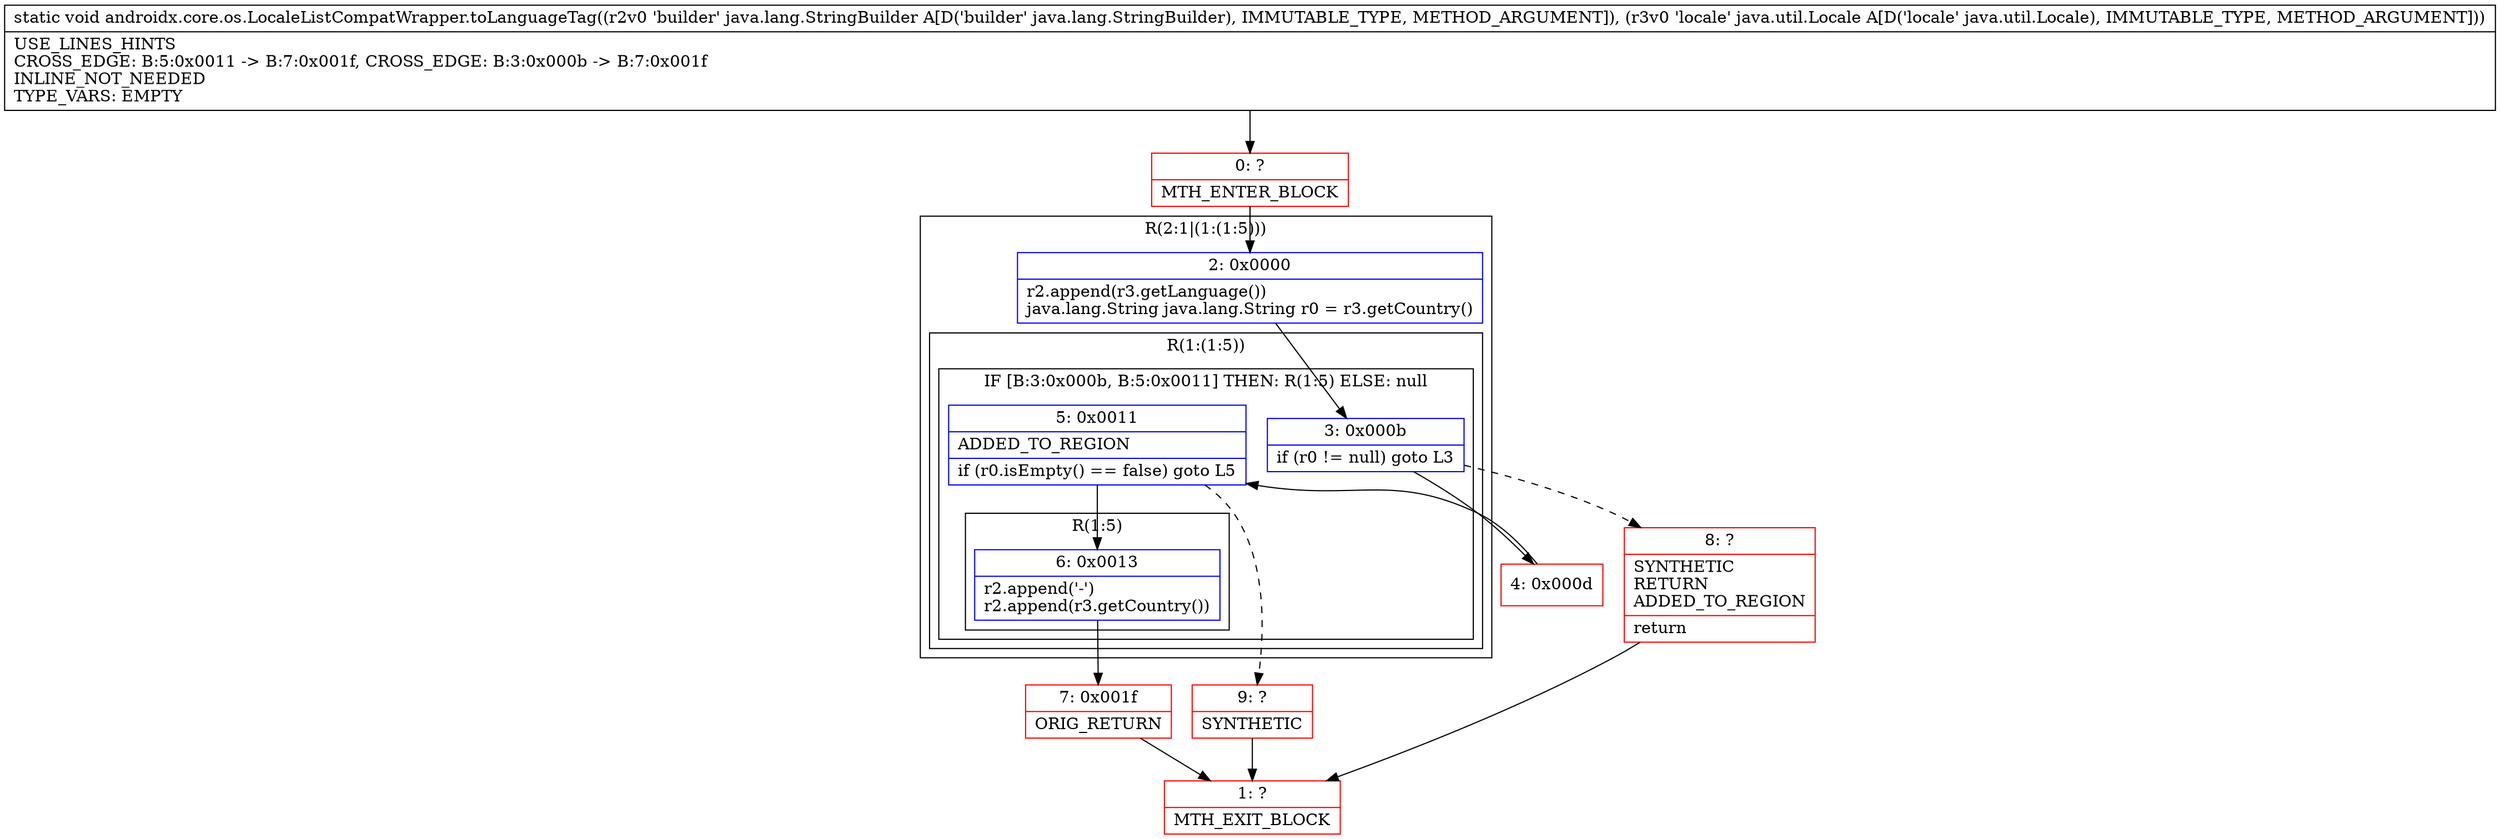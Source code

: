 digraph "CFG forandroidx.core.os.LocaleListCompatWrapper.toLanguageTag(Ljava\/lang\/StringBuilder;Ljava\/util\/Locale;)V" {
subgraph cluster_Region_879771158 {
label = "R(2:1|(1:(1:5)))";
node [shape=record,color=blue];
Node_2 [shape=record,label="{2\:\ 0x0000|r2.append(r3.getLanguage())\ljava.lang.String java.lang.String r0 = r3.getCountry()\l}"];
subgraph cluster_Region_776807159 {
label = "R(1:(1:5))";
node [shape=record,color=blue];
subgraph cluster_IfRegion_1223464111 {
label = "IF [B:3:0x000b, B:5:0x0011] THEN: R(1:5) ELSE: null";
node [shape=record,color=blue];
Node_3 [shape=record,label="{3\:\ 0x000b|if (r0 != null) goto L3\l}"];
Node_5 [shape=record,label="{5\:\ 0x0011|ADDED_TO_REGION\l|if (r0.isEmpty() == false) goto L5\l}"];
subgraph cluster_Region_1206911616 {
label = "R(1:5)";
node [shape=record,color=blue];
Node_6 [shape=record,label="{6\:\ 0x0013|r2.append('\-')\lr2.append(r3.getCountry())\l}"];
}
}
}
}
Node_0 [shape=record,color=red,label="{0\:\ ?|MTH_ENTER_BLOCK\l}"];
Node_4 [shape=record,color=red,label="{4\:\ 0x000d}"];
Node_7 [shape=record,color=red,label="{7\:\ 0x001f|ORIG_RETURN\l}"];
Node_1 [shape=record,color=red,label="{1\:\ ?|MTH_EXIT_BLOCK\l}"];
Node_9 [shape=record,color=red,label="{9\:\ ?|SYNTHETIC\l}"];
Node_8 [shape=record,color=red,label="{8\:\ ?|SYNTHETIC\lRETURN\lADDED_TO_REGION\l|return\l}"];
MethodNode[shape=record,label="{static void androidx.core.os.LocaleListCompatWrapper.toLanguageTag((r2v0 'builder' java.lang.StringBuilder A[D('builder' java.lang.StringBuilder), IMMUTABLE_TYPE, METHOD_ARGUMENT]), (r3v0 'locale' java.util.Locale A[D('locale' java.util.Locale), IMMUTABLE_TYPE, METHOD_ARGUMENT]))  | USE_LINES_HINTS\lCROSS_EDGE: B:5:0x0011 \-\> B:7:0x001f, CROSS_EDGE: B:3:0x000b \-\> B:7:0x001f\lINLINE_NOT_NEEDED\lTYPE_VARS: EMPTY\l}"];
MethodNode -> Node_0;Node_2 -> Node_3;
Node_3 -> Node_4;
Node_3 -> Node_8[style=dashed];
Node_5 -> Node_6;
Node_5 -> Node_9[style=dashed];
Node_6 -> Node_7;
Node_0 -> Node_2;
Node_4 -> Node_5;
Node_7 -> Node_1;
Node_9 -> Node_1;
Node_8 -> Node_1;
}

